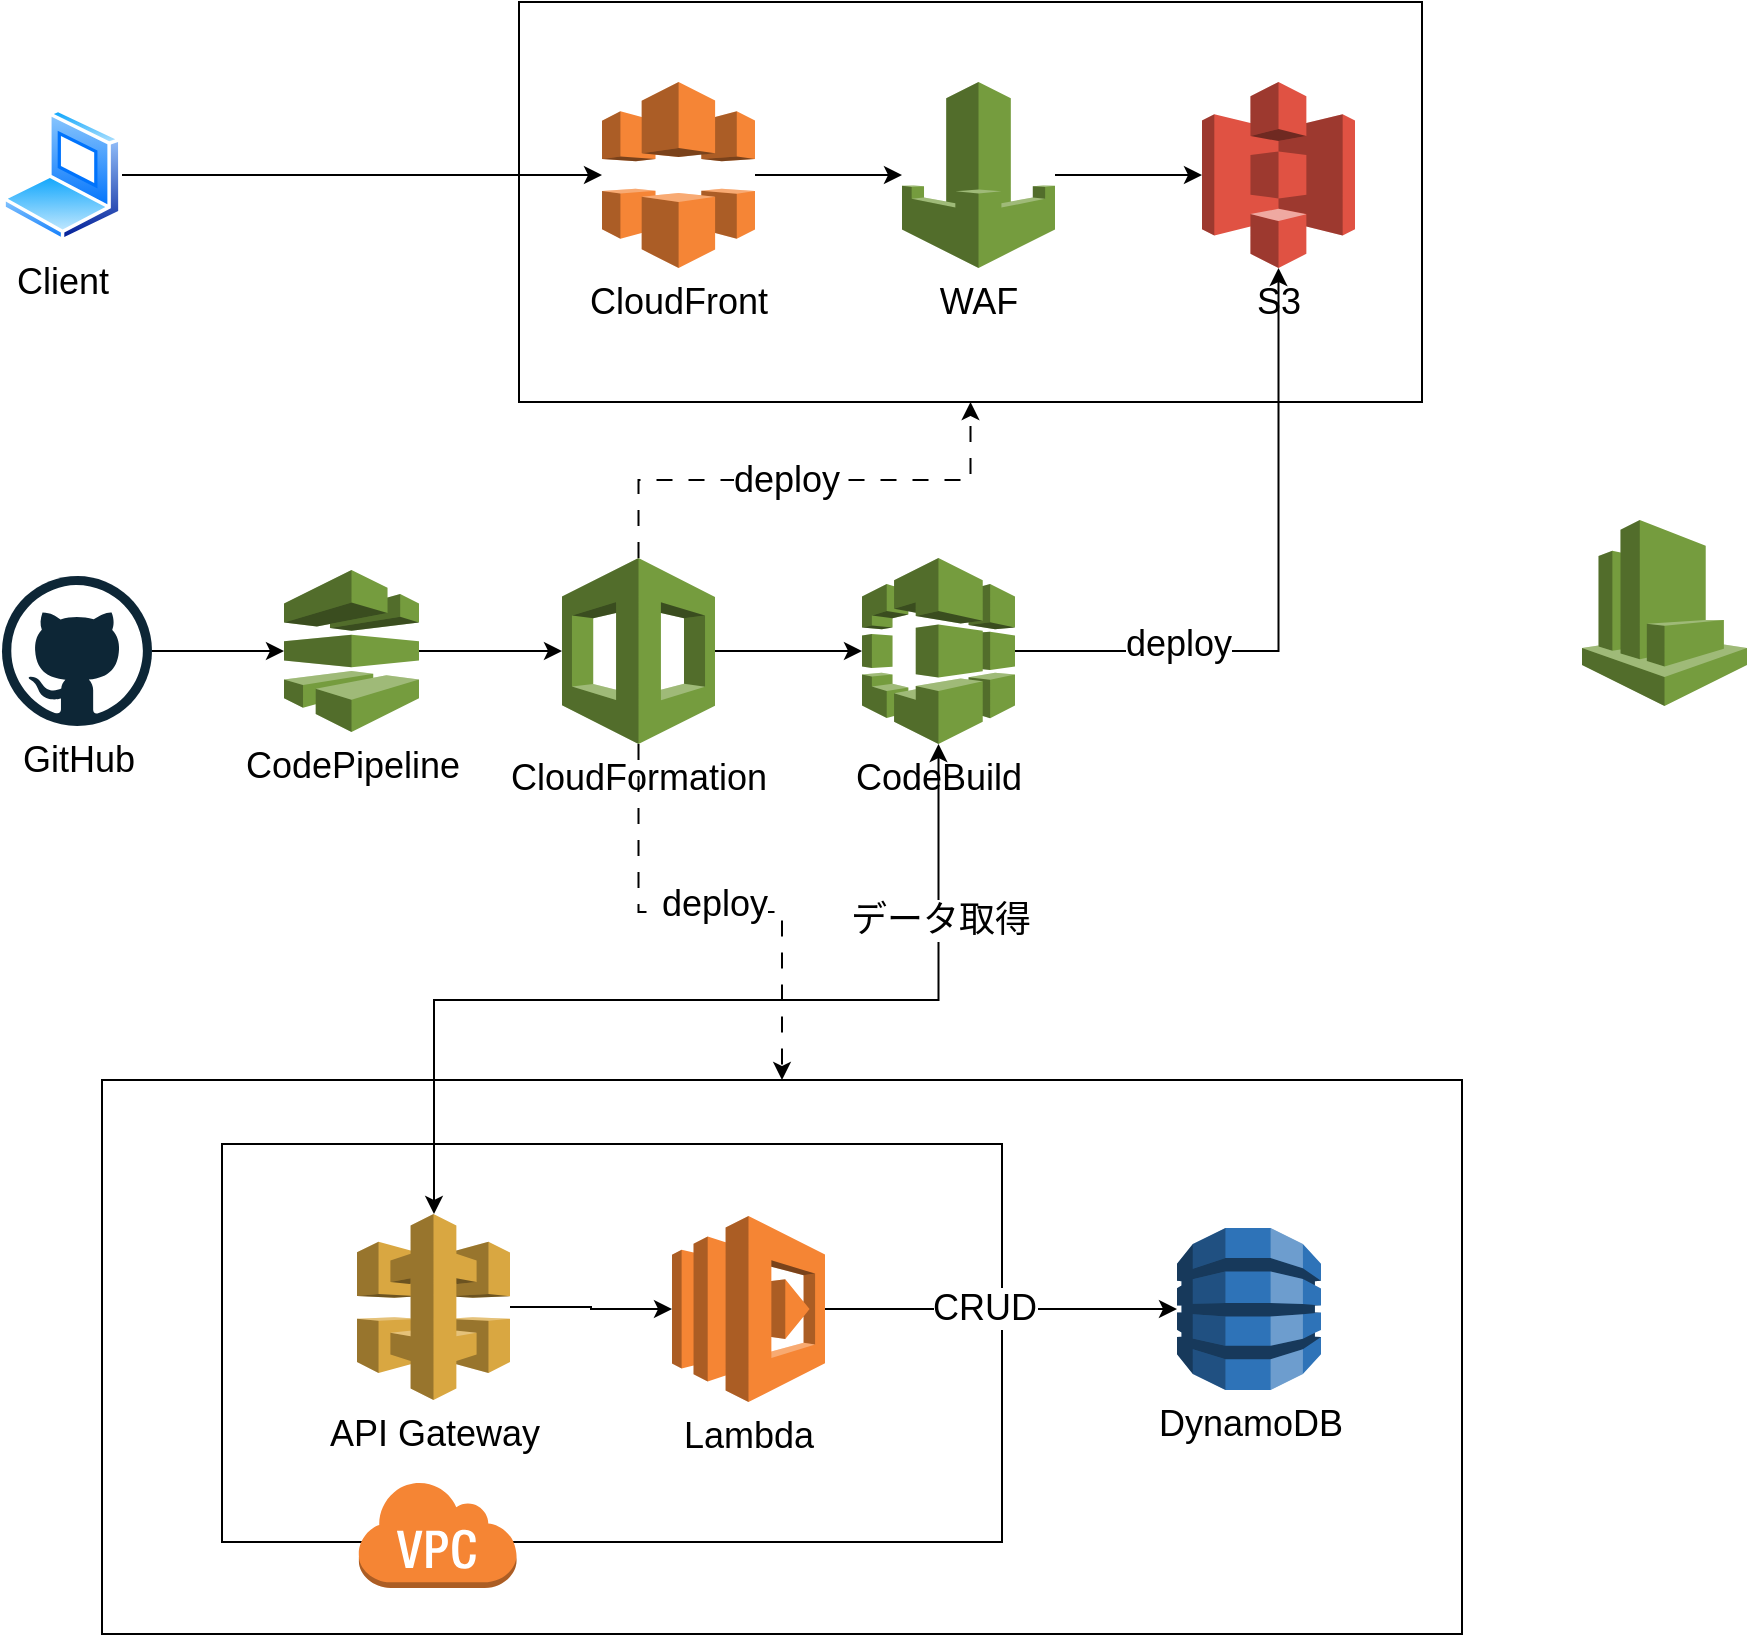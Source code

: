 <mxfile version="28.2.5">
  <diagram name="ページ1" id="W-C_7KNfecAJrS1-0suP">
    <mxGraphModel dx="1603" dy="963" grid="1" gridSize="10" guides="1" tooltips="1" connect="1" arrows="1" fold="1" page="1" pageScale="1" pageWidth="827" pageHeight="1169" math="0" shadow="0">
      <root>
        <mxCell id="0" />
        <mxCell id="1" parent="0" />
        <mxCell id="p-8Ap9zfUd01hS1xJK1Q-12" value="" style="rounded=0;whiteSpace=wrap;html=1;fontSize=18;" parent="1" vertex="1">
          <mxGeometry x="298.5" y="71" width="451.5" height="200" as="geometry" />
        </mxCell>
        <mxCell id="YC7wO_yUEPzo1fRcSPeT-7" value="" style="edgeStyle=orthogonalEdgeStyle;rounded=0;orthogonalLoop=1;jettySize=auto;html=1;fontSize=18;" parent="1" source="YC7wO_yUEPzo1fRcSPeT-1" target="YC7wO_yUEPzo1fRcSPeT-4" edge="1">
          <mxGeometry relative="1" as="geometry" />
        </mxCell>
        <mxCell id="YC7wO_yUEPzo1fRcSPeT-1" value="CloudFront" style="outlineConnect=0;dashed=0;verticalLabelPosition=bottom;verticalAlign=top;align=center;html=1;shape=mxgraph.aws3.cloudfront;fillColor=#F58536;gradientColor=none;fontSize=18;" parent="1" vertex="1">
          <mxGeometry x="340" y="111" width="76.5" height="93" as="geometry" />
        </mxCell>
        <mxCell id="YC7wO_yUEPzo1fRcSPeT-6" value="" style="edgeStyle=orthogonalEdgeStyle;rounded=0;orthogonalLoop=1;jettySize=auto;html=1;fontSize=18;" parent="1" source="YC7wO_yUEPzo1fRcSPeT-2" target="YC7wO_yUEPzo1fRcSPeT-1" edge="1">
          <mxGeometry relative="1" as="geometry" />
        </mxCell>
        <mxCell id="YC7wO_yUEPzo1fRcSPeT-2" value="Client" style="image;aspect=fixed;perimeter=ellipsePerimeter;html=1;align=center;shadow=0;dashed=0;spacingTop=3;image=img/lib/active_directory/laptop_client.svg;fontSize=18;" parent="1" vertex="1">
          <mxGeometry x="40" y="124.16" width="60" height="66.67" as="geometry" />
        </mxCell>
        <mxCell id="YC7wO_yUEPzo1fRcSPeT-8" value="" style="edgeStyle=orthogonalEdgeStyle;rounded=0;orthogonalLoop=1;jettySize=auto;html=1;fontSize=18;" parent="1" source="YC7wO_yUEPzo1fRcSPeT-4" target="YC7wO_yUEPzo1fRcSPeT-5" edge="1">
          <mxGeometry relative="1" as="geometry" />
        </mxCell>
        <mxCell id="YC7wO_yUEPzo1fRcSPeT-4" value="WAF" style="outlineConnect=0;dashed=0;verticalLabelPosition=bottom;verticalAlign=top;align=center;html=1;shape=mxgraph.aws3.waf;fillColor=#759C3E;gradientColor=none;fontSize=18;" parent="1" vertex="1">
          <mxGeometry x="490" y="111" width="76.5" height="93" as="geometry" />
        </mxCell>
        <mxCell id="YC7wO_yUEPzo1fRcSPeT-5" value="S3" style="outlineConnect=0;dashed=0;verticalLabelPosition=bottom;verticalAlign=top;align=center;html=1;shape=mxgraph.aws3.s3;fillColor=#E05243;gradientColor=none;fontSize=18;" parent="1" vertex="1">
          <mxGeometry x="640" y="111" width="76.5" height="93" as="geometry" />
        </mxCell>
        <mxCell id="p-8Ap9zfUd01hS1xJK1Q-9" value="" style="edgeStyle=orthogonalEdgeStyle;rounded=0;orthogonalLoop=1;jettySize=auto;html=1;fontSize=18;" parent="1" source="p-8Ap9zfUd01hS1xJK1Q-1" target="p-8Ap9zfUd01hS1xJK1Q-2" edge="1">
          <mxGeometry relative="1" as="geometry" />
        </mxCell>
        <mxCell id="p-8Ap9zfUd01hS1xJK1Q-1" value="GitHub" style="dashed=0;outlineConnect=0;html=1;align=center;labelPosition=center;verticalLabelPosition=bottom;verticalAlign=top;shape=mxgraph.weblogos.github;fontSize=18;" parent="1" vertex="1">
          <mxGeometry x="40" y="358" width="75" height="75" as="geometry" />
        </mxCell>
        <mxCell id="p-8Ap9zfUd01hS1xJK1Q-35" value="" style="edgeStyle=orthogonalEdgeStyle;rounded=0;orthogonalLoop=1;jettySize=auto;html=1;fontSize=18;" parent="1" source="p-8Ap9zfUd01hS1xJK1Q-2" target="p-8Ap9zfUd01hS1xJK1Q-5" edge="1">
          <mxGeometry relative="1" as="geometry" />
        </mxCell>
        <mxCell id="p-8Ap9zfUd01hS1xJK1Q-2" value="Code&lt;span style=&quot;background-color: transparent; color: light-dark(rgb(0, 0, 0), rgb(255, 255, 255));&quot;&gt;Pipeline&lt;/span&gt;" style="outlineConnect=0;dashed=0;verticalLabelPosition=bottom;verticalAlign=top;align=center;html=1;shape=mxgraph.aws3.codepipeline;fillColor=#759C3E;gradientColor=none;fontSize=18;" parent="1" vertex="1">
          <mxGeometry x="181" y="355" width="67.5" height="81" as="geometry" />
        </mxCell>
        <mxCell id="p-8Ap9zfUd01hS1xJK1Q-3" value="Code&lt;span style=&quot;background-color: transparent; color: light-dark(rgb(0, 0, 0), rgb(255, 255, 255));&quot;&gt;Build&lt;/span&gt;" style="outlineConnect=0;dashed=0;verticalLabelPosition=bottom;verticalAlign=top;align=center;html=1;shape=mxgraph.aws3.codebuild;fillColor=#759C3E;gradientColor=none;fontSize=18;" parent="1" vertex="1">
          <mxGeometry x="470" y="349" width="76.5" height="93" as="geometry" />
        </mxCell>
        <mxCell id="p-8Ap9zfUd01hS1xJK1Q-38" style="edgeStyle=orthogonalEdgeStyle;rounded=0;orthogonalLoop=1;jettySize=auto;html=1;fontSize=18;exitX=1;exitY=0.5;exitDx=0;exitDy=0;exitPerimeter=0;" parent="1" source="p-8Ap9zfUd01hS1xJK1Q-3" target="YC7wO_yUEPzo1fRcSPeT-5" edge="1">
          <mxGeometry relative="1" as="geometry">
            <mxPoint x="678.25" y="355" as="sourcePoint" />
          </mxGeometry>
        </mxCell>
        <mxCell id="p-8Ap9zfUd01hS1xJK1Q-41" value="deploy" style="edgeLabel;html=1;align=center;verticalAlign=middle;resizable=0;points=[];fontSize=18;" parent="p-8Ap9zfUd01hS1xJK1Q-38" vertex="1" connectable="0">
          <mxGeometry x="-0.498" y="4" relative="1" as="geometry">
            <mxPoint as="offset" />
          </mxGeometry>
        </mxCell>
        <mxCell id="p-8Ap9zfUd01hS1xJK1Q-13" value="" style="edgeStyle=orthogonalEdgeStyle;rounded=0;orthogonalLoop=1;jettySize=auto;html=1;dashed=1;dashPattern=8 8;fontSize=18;" parent="1" source="p-8Ap9zfUd01hS1xJK1Q-5" target="p-8Ap9zfUd01hS1xJK1Q-12" edge="1">
          <mxGeometry relative="1" as="geometry" />
        </mxCell>
        <mxCell id="p-8Ap9zfUd01hS1xJK1Q-31" value="deploy" style="edgeLabel;html=1;align=center;verticalAlign=middle;resizable=0;points=[];fontSize=18;" parent="p-8Ap9zfUd01hS1xJK1Q-13" vertex="1" connectable="0">
          <mxGeometry x="-0.083" y="-3" relative="1" as="geometry">
            <mxPoint y="-3" as="offset" />
          </mxGeometry>
        </mxCell>
        <mxCell id="p-8Ap9zfUd01hS1xJK1Q-29" style="edgeStyle=orthogonalEdgeStyle;rounded=0;orthogonalLoop=1;jettySize=auto;html=1;entryX=0.5;entryY=0;entryDx=0;entryDy=0;dashed=1;dashPattern=8 8;fontSize=18;" parent="1" source="p-8Ap9zfUd01hS1xJK1Q-5" target="p-8Ap9zfUd01hS1xJK1Q-27" edge="1">
          <mxGeometry relative="1" as="geometry" />
        </mxCell>
        <mxCell id="p-8Ap9zfUd01hS1xJK1Q-30" value="deploy" style="edgeLabel;html=1;align=center;verticalAlign=middle;resizable=0;points=[];fontSize=18;" parent="p-8Ap9zfUd01hS1xJK1Q-29" vertex="1" connectable="0">
          <mxGeometry x="0.013" y="2" relative="1" as="geometry">
            <mxPoint y="-2" as="offset" />
          </mxGeometry>
        </mxCell>
        <mxCell id="p-8Ap9zfUd01hS1xJK1Q-36" value="" style="edgeStyle=orthogonalEdgeStyle;rounded=0;orthogonalLoop=1;jettySize=auto;html=1;fontSize=18;" parent="1" source="p-8Ap9zfUd01hS1xJK1Q-5" target="p-8Ap9zfUd01hS1xJK1Q-3" edge="1">
          <mxGeometry relative="1" as="geometry" />
        </mxCell>
        <mxCell id="p-8Ap9zfUd01hS1xJK1Q-5" value="CloudFormation" style="outlineConnect=0;dashed=0;verticalLabelPosition=bottom;verticalAlign=top;align=center;html=1;shape=mxgraph.aws3.cloudformation;fillColor=#759C3E;gradientColor=none;fontSize=18;" parent="1" vertex="1">
          <mxGeometry x="320" y="349" width="76.5" height="93" as="geometry" />
        </mxCell>
        <mxCell id="p-8Ap9zfUd01hS1xJK1Q-44" value="" style="group" parent="1" vertex="1" connectable="0">
          <mxGeometry x="90" y="610" width="680" height="277" as="geometry" />
        </mxCell>
        <mxCell id="p-8Ap9zfUd01hS1xJK1Q-27" value="" style="rounded=0;whiteSpace=wrap;html=1;fontSize=18;" parent="p-8Ap9zfUd01hS1xJK1Q-44" vertex="1">
          <mxGeometry width="680" height="277" as="geometry" />
        </mxCell>
        <mxCell id="p-8Ap9zfUd01hS1xJK1Q-22" value="" style="rounded=0;whiteSpace=wrap;html=1;fontSize=18;" parent="p-8Ap9zfUd01hS1xJK1Q-44" vertex="1">
          <mxGeometry x="60" y="32" width="390" height="199" as="geometry" />
        </mxCell>
        <mxCell id="p-8Ap9zfUd01hS1xJK1Q-26" style="edgeStyle=orthogonalEdgeStyle;rounded=0;orthogonalLoop=1;jettySize=auto;html=1;fontSize=18;" parent="p-8Ap9zfUd01hS1xJK1Q-44" source="p-8Ap9zfUd01hS1xJK1Q-17" target="p-8Ap9zfUd01hS1xJK1Q-23" edge="1">
          <mxGeometry relative="1" as="geometry" />
        </mxCell>
        <mxCell id="p-8Ap9zfUd01hS1xJK1Q-17" value="API Gateway" style="outlineConnect=0;dashed=0;verticalLabelPosition=bottom;verticalAlign=top;align=center;html=1;shape=mxgraph.aws3.api_gateway;fillColor=#D9A741;gradientColor=none;fontSize=18;" parent="p-8Ap9zfUd01hS1xJK1Q-44" vertex="1">
          <mxGeometry x="127.5" y="67" width="76.5" height="93" as="geometry" />
        </mxCell>
        <mxCell id="p-8Ap9zfUd01hS1xJK1Q-20" value="" style="outlineConnect=0;dashed=0;verticalLabelPosition=bottom;verticalAlign=top;align=center;html=1;shape=mxgraph.aws3.virtual_private_cloud;fillColor=#F58534;gradientColor=none;fontSize=18;" parent="p-8Ap9zfUd01hS1xJK1Q-44" vertex="1">
          <mxGeometry x="127.75" y="200" width="79.5" height="54" as="geometry" />
        </mxCell>
        <mxCell id="p-8Ap9zfUd01hS1xJK1Q-25" value="" style="edgeStyle=orthogonalEdgeStyle;rounded=0;orthogonalLoop=1;jettySize=auto;html=1;fontSize=18;" parent="p-8Ap9zfUd01hS1xJK1Q-44" source="p-8Ap9zfUd01hS1xJK1Q-23" target="p-8Ap9zfUd01hS1xJK1Q-24" edge="1">
          <mxGeometry relative="1" as="geometry" />
        </mxCell>
        <mxCell id="p-8Ap9zfUd01hS1xJK1Q-43" value="CRUD" style="edgeLabel;html=1;align=center;verticalAlign=middle;resizable=0;points=[];fontSize=18;" parent="p-8Ap9zfUd01hS1xJK1Q-25" vertex="1" connectable="0">
          <mxGeometry x="-0.115" y="2" relative="1" as="geometry">
            <mxPoint x="1" y="1" as="offset" />
          </mxGeometry>
        </mxCell>
        <mxCell id="p-8Ap9zfUd01hS1xJK1Q-23" value="Lambda" style="outlineConnect=0;dashed=0;verticalLabelPosition=bottom;verticalAlign=top;align=center;html=1;shape=mxgraph.aws3.lambda;fillColor=#F58534;gradientColor=none;fontSize=18;" parent="p-8Ap9zfUd01hS1xJK1Q-44" vertex="1">
          <mxGeometry x="285" y="68" width="76.5" height="93" as="geometry" />
        </mxCell>
        <mxCell id="p-8Ap9zfUd01hS1xJK1Q-24" value="DynamoDB" style="outlineConnect=0;dashed=0;verticalLabelPosition=bottom;verticalAlign=top;align=center;html=1;shape=mxgraph.aws3.dynamo_db;fillColor=#2E73B8;gradientColor=none;fontSize=18;" parent="p-8Ap9zfUd01hS1xJK1Q-44" vertex="1">
          <mxGeometry x="537.5" y="74" width="72" height="81" as="geometry" />
        </mxCell>
        <mxCell id="p-8Ap9zfUd01hS1xJK1Q-39" style="edgeStyle=orthogonalEdgeStyle;rounded=0;orthogonalLoop=1;jettySize=auto;html=1;startArrow=classic;startFill=1;fontSize=18;" parent="1" source="p-8Ap9zfUd01hS1xJK1Q-3" target="p-8Ap9zfUd01hS1xJK1Q-17" edge="1">
          <mxGeometry relative="1" as="geometry">
            <Array as="points">
              <mxPoint x="508" y="570" />
              <mxPoint x="256" y="570" />
            </Array>
          </mxGeometry>
        </mxCell>
        <mxCell id="p-8Ap9zfUd01hS1xJK1Q-40" value="データ取得" style="edgeLabel;html=1;align=center;verticalAlign=middle;resizable=0;points=[];fontSize=18;" parent="p-8Ap9zfUd01hS1xJK1Q-39" vertex="1" connectable="0">
          <mxGeometry x="-0.511" y="5" relative="1" as="geometry">
            <mxPoint x="-5" y="-31" as="offset" />
          </mxGeometry>
        </mxCell>
        <mxCell id="5VXdKvmp8Brb5J4nvDk8-1" value="" style="outlineConnect=0;dashed=0;verticalLabelPosition=bottom;verticalAlign=top;align=center;html=1;shape=mxgraph.aws3.cloudwatch;fillColor=#759C3E;gradientColor=none;" vertex="1" parent="1">
          <mxGeometry x="830" y="330" width="82.5" height="93" as="geometry" />
        </mxCell>
      </root>
    </mxGraphModel>
  </diagram>
</mxfile>
